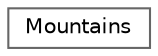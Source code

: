 digraph "Graphical Class Hierarchy"
{
 // LATEX_PDF_SIZE
  bgcolor="transparent";
  edge [fontname=Helvetica,fontsize=10,labelfontname=Helvetica,labelfontsize=10];
  node [fontname=Helvetica,fontsize=10,shape=box,height=0.2,width=0.4];
  rankdir="LR";
  Node0 [label="Mountains",height=0.2,width=0.4,color="grey40", fillcolor="white", style="filled",URL="$class_mountains.html",tooltip="A class for working with a set of mountain names and ranges."];
}
